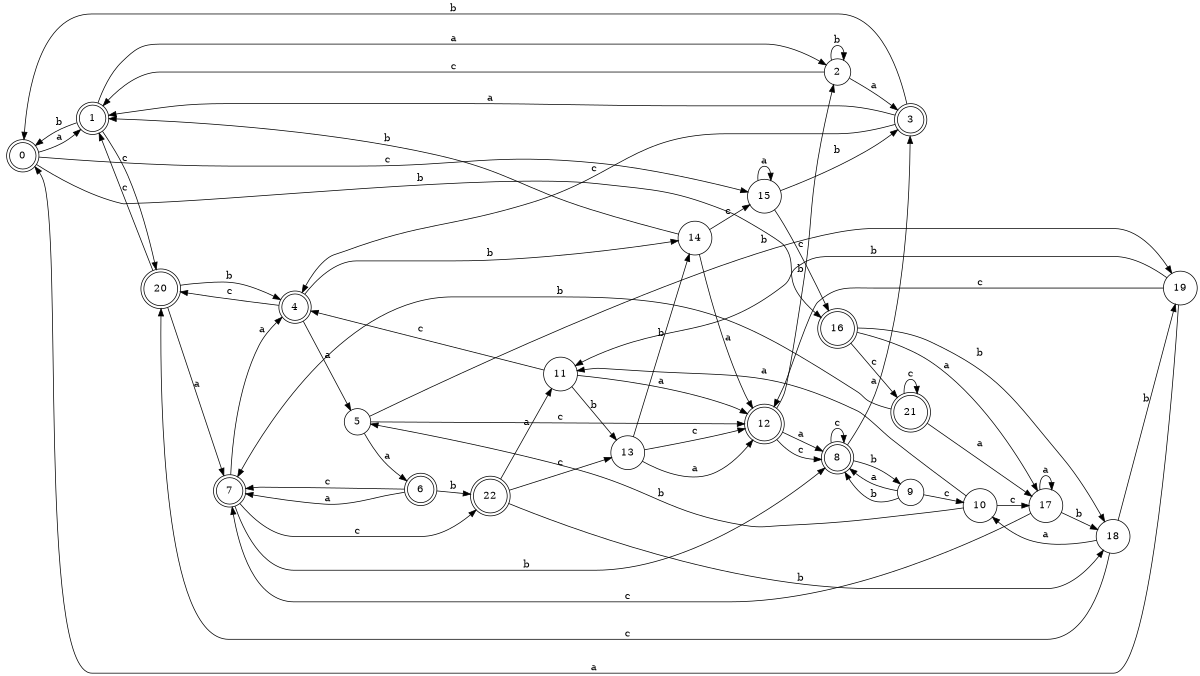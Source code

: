digraph n19_1 {
__start0 [label="" shape="none"];

rankdir=LR;
size="8,5";

s0 [style="rounded,filled", color="black", fillcolor="white" shape="doublecircle", label="0"];
s1 [style="rounded,filled", color="black", fillcolor="white" shape="doublecircle", label="1"];
s2 [style="filled", color="black", fillcolor="white" shape="circle", label="2"];
s3 [style="rounded,filled", color="black", fillcolor="white" shape="doublecircle", label="3"];
s4 [style="rounded,filled", color="black", fillcolor="white" shape="doublecircle", label="4"];
s5 [style="filled", color="black", fillcolor="white" shape="circle", label="5"];
s6 [style="rounded,filled", color="black", fillcolor="white" shape="doublecircle", label="6"];
s7 [style="rounded,filled", color="black", fillcolor="white" shape="doublecircle", label="7"];
s8 [style="rounded,filled", color="black", fillcolor="white" shape="doublecircle", label="8"];
s9 [style="filled", color="black", fillcolor="white" shape="circle", label="9"];
s10 [style="filled", color="black", fillcolor="white" shape="circle", label="10"];
s11 [style="filled", color="black", fillcolor="white" shape="circle", label="11"];
s12 [style="rounded,filled", color="black", fillcolor="white" shape="doublecircle", label="12"];
s13 [style="filled", color="black", fillcolor="white" shape="circle", label="13"];
s14 [style="filled", color="black", fillcolor="white" shape="circle", label="14"];
s15 [style="filled", color="black", fillcolor="white" shape="circle", label="15"];
s16 [style="rounded,filled", color="black", fillcolor="white" shape="doublecircle", label="16"];
s17 [style="filled", color="black", fillcolor="white" shape="circle", label="17"];
s18 [style="filled", color="black", fillcolor="white" shape="circle", label="18"];
s19 [style="filled", color="black", fillcolor="white" shape="circle", label="19"];
s20 [style="rounded,filled", color="black", fillcolor="white" shape="doublecircle", label="20"];
s21 [style="rounded,filled", color="black", fillcolor="white" shape="doublecircle", label="21"];
s22 [style="rounded,filled", color="black", fillcolor="white" shape="doublecircle", label="22"];
s0 -> s1 [label="a"];
s0 -> s16 [label="b"];
s0 -> s15 [label="c"];
s1 -> s2 [label="a"];
s1 -> s0 [label="b"];
s1 -> s20 [label="c"];
s2 -> s3 [label="a"];
s2 -> s2 [label="b"];
s2 -> s1 [label="c"];
s3 -> s1 [label="a"];
s3 -> s0 [label="b"];
s3 -> s4 [label="c"];
s4 -> s5 [label="a"];
s4 -> s14 [label="b"];
s4 -> s20 [label="c"];
s5 -> s6 [label="a"];
s5 -> s19 [label="b"];
s5 -> s12 [label="c"];
s6 -> s7 [label="a"];
s6 -> s22 [label="b"];
s6 -> s7 [label="c"];
s7 -> s4 [label="a"];
s7 -> s8 [label="b"];
s7 -> s22 [label="c"];
s8 -> s3 [label="a"];
s8 -> s9 [label="b"];
s8 -> s8 [label="c"];
s9 -> s8 [label="a"];
s9 -> s8 [label="b"];
s9 -> s10 [label="c"];
s10 -> s11 [label="a"];
s10 -> s5 [label="b"];
s10 -> s17 [label="c"];
s11 -> s12 [label="a"];
s11 -> s13 [label="b"];
s11 -> s4 [label="c"];
s12 -> s8 [label="a"];
s12 -> s2 [label="b"];
s12 -> s8 [label="c"];
s13 -> s12 [label="a"];
s13 -> s14 [label="b"];
s13 -> s12 [label="c"];
s14 -> s12 [label="a"];
s14 -> s1 [label="b"];
s14 -> s15 [label="c"];
s15 -> s15 [label="a"];
s15 -> s3 [label="b"];
s15 -> s16 [label="c"];
s16 -> s17 [label="a"];
s16 -> s18 [label="b"];
s16 -> s21 [label="c"];
s17 -> s17 [label="a"];
s17 -> s18 [label="b"];
s17 -> s7 [label="c"];
s18 -> s10 [label="a"];
s18 -> s19 [label="b"];
s18 -> s20 [label="c"];
s19 -> s0 [label="a"];
s19 -> s11 [label="b"];
s19 -> s12 [label="c"];
s20 -> s7 [label="a"];
s20 -> s4 [label="b"];
s20 -> s1 [label="c"];
s21 -> s17 [label="a"];
s21 -> s7 [label="b"];
s21 -> s21 [label="c"];
s22 -> s11 [label="a"];
s22 -> s18 [label="b"];
s22 -> s13 [label="c"];

}